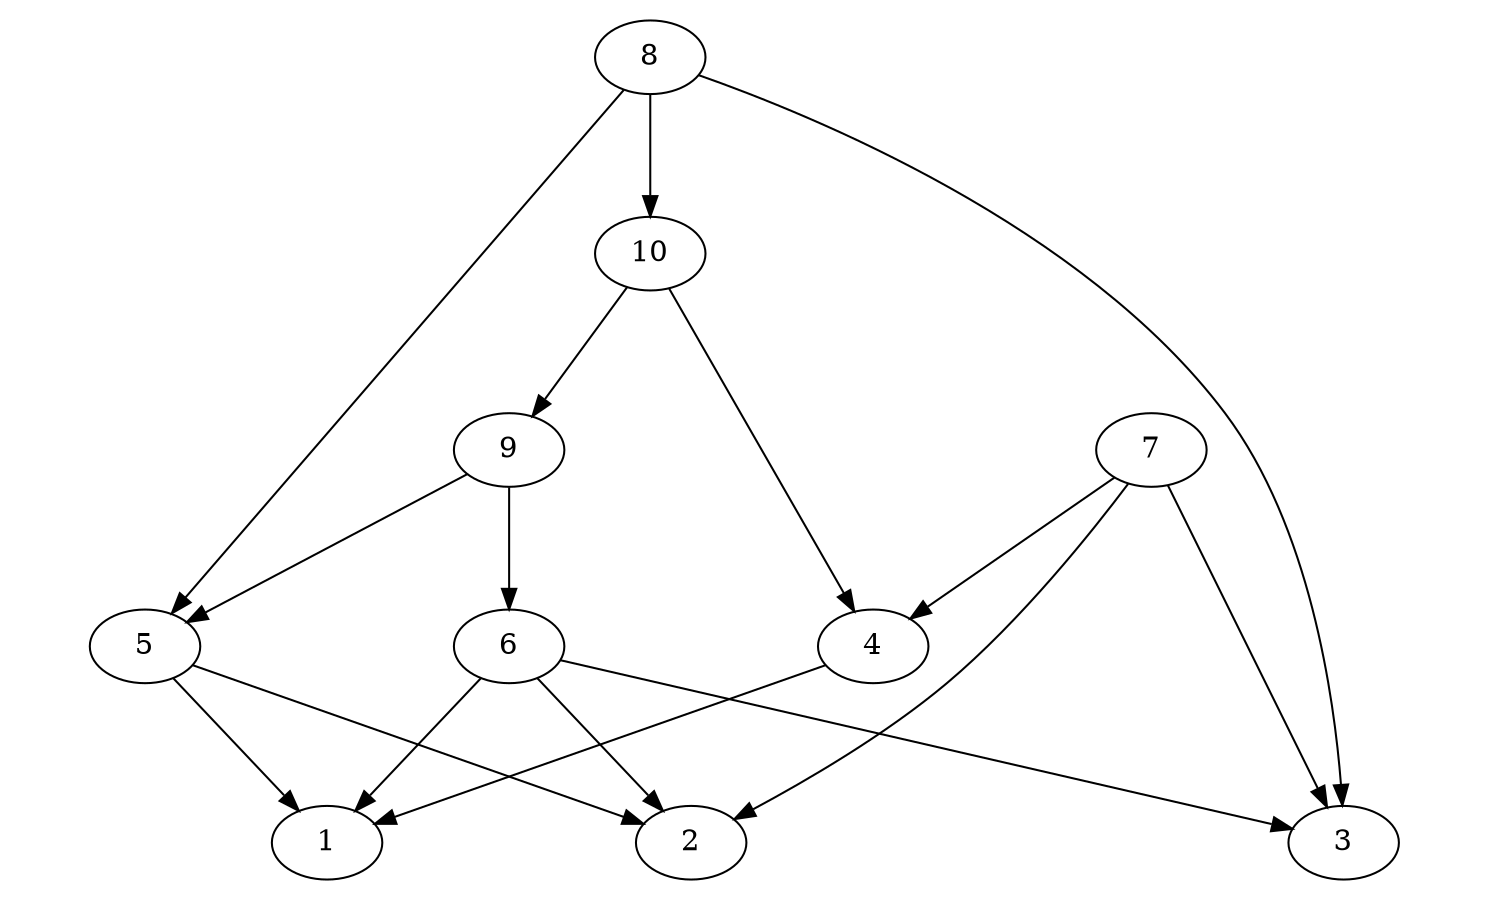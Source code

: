 digraph fgl {
	margin = "0"
	page = "10,6"
	size = "10,6"
	ratio = "fill"
        1 
	2 
        3
        4
        5
        6
        7
        8
        9
        10 
        6 -> 1 
        5 -> 1 
        4 -> 1 
        5 -> 2 
        6 -> 3
        6 -> 2 
        7 -> 4
        7 -> 3
        7 -> 2 
        8 -> 3 
        8 -> 5
        8 -> 10
        9 -> 5
        9 -> 6
        10 -> 4
        10 -> 9
}
